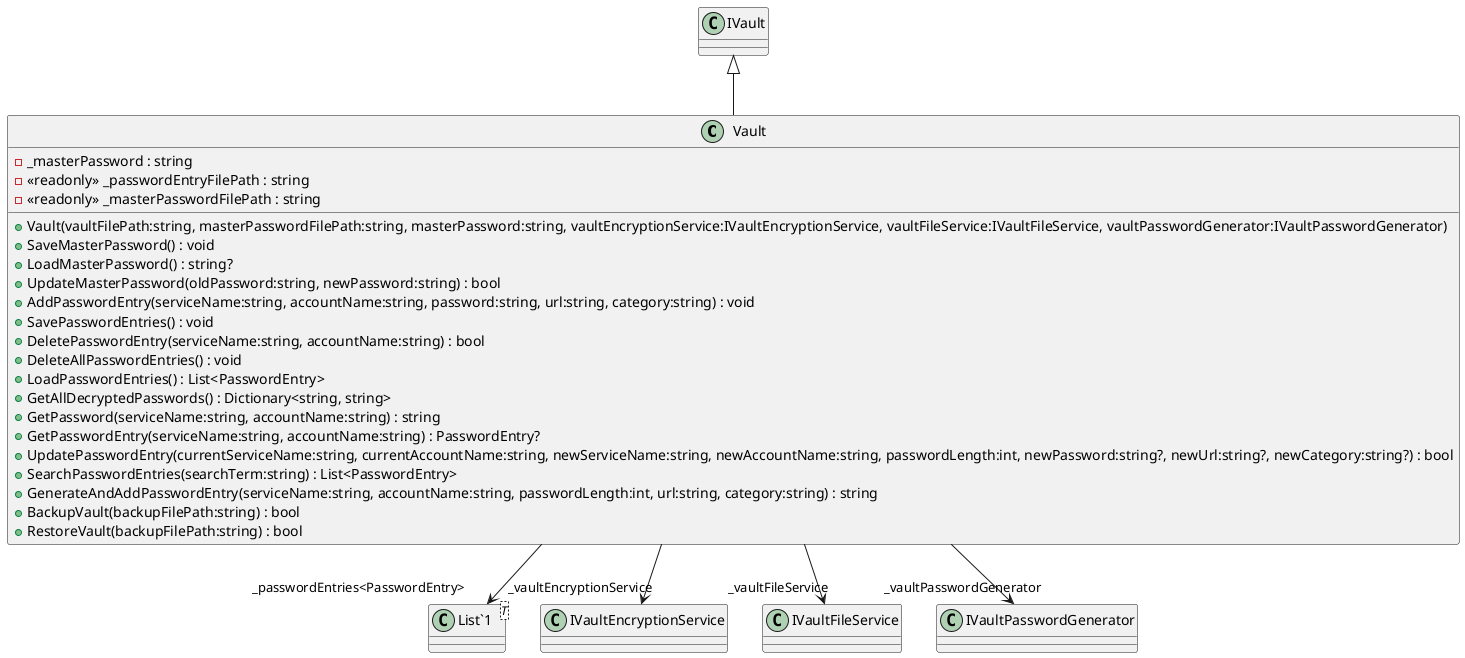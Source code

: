 @startuml
class Vault {
    - _masterPassword : string
    - <<readonly>> _passwordEntryFilePath : string
    - <<readonly>> _masterPasswordFilePath : string
    + Vault(vaultFilePath:string, masterPasswordFilePath:string, masterPassword:string, vaultEncryptionService:IVaultEncryptionService, vaultFileService:IVaultFileService, vaultPasswordGenerator:IVaultPasswordGenerator)
    + SaveMasterPassword() : void
    + LoadMasterPassword() : string?
    + UpdateMasterPassword(oldPassword:string, newPassword:string) : bool
    + AddPasswordEntry(serviceName:string, accountName:string, password:string, url:string, category:string) : void
    + SavePasswordEntries() : void
    + DeletePasswordEntry(serviceName:string, accountName:string) : bool
    + DeleteAllPasswordEntries() : void
    + LoadPasswordEntries() : List<PasswordEntry>
    + GetAllDecryptedPasswords() : Dictionary<string, string>
    + GetPassword(serviceName:string, accountName:string) : string
    + GetPasswordEntry(serviceName:string, accountName:string) : PasswordEntry?
    + UpdatePasswordEntry(currentServiceName:string, currentAccountName:string, newServiceName:string, newAccountName:string, passwordLength:int, newPassword:string?, newUrl:string?, newCategory:string?) : bool
    + SearchPasswordEntries(searchTerm:string) : List<PasswordEntry>
    + GenerateAndAddPasswordEntry(serviceName:string, accountName:string, passwordLength:int, url:string, category:string) : string
    + BackupVault(backupFilePath:string) : bool
    + RestoreVault(backupFilePath:string) : bool
}
class "List`1"<T> {
}
IVault <|-- Vault
Vault --> "_passwordEntries<PasswordEntry>" "List`1"
Vault --> "_vaultEncryptionService" IVaultEncryptionService
Vault --> "_vaultFileService" IVaultFileService
Vault --> "_vaultPasswordGenerator" IVaultPasswordGenerator
@enduml
